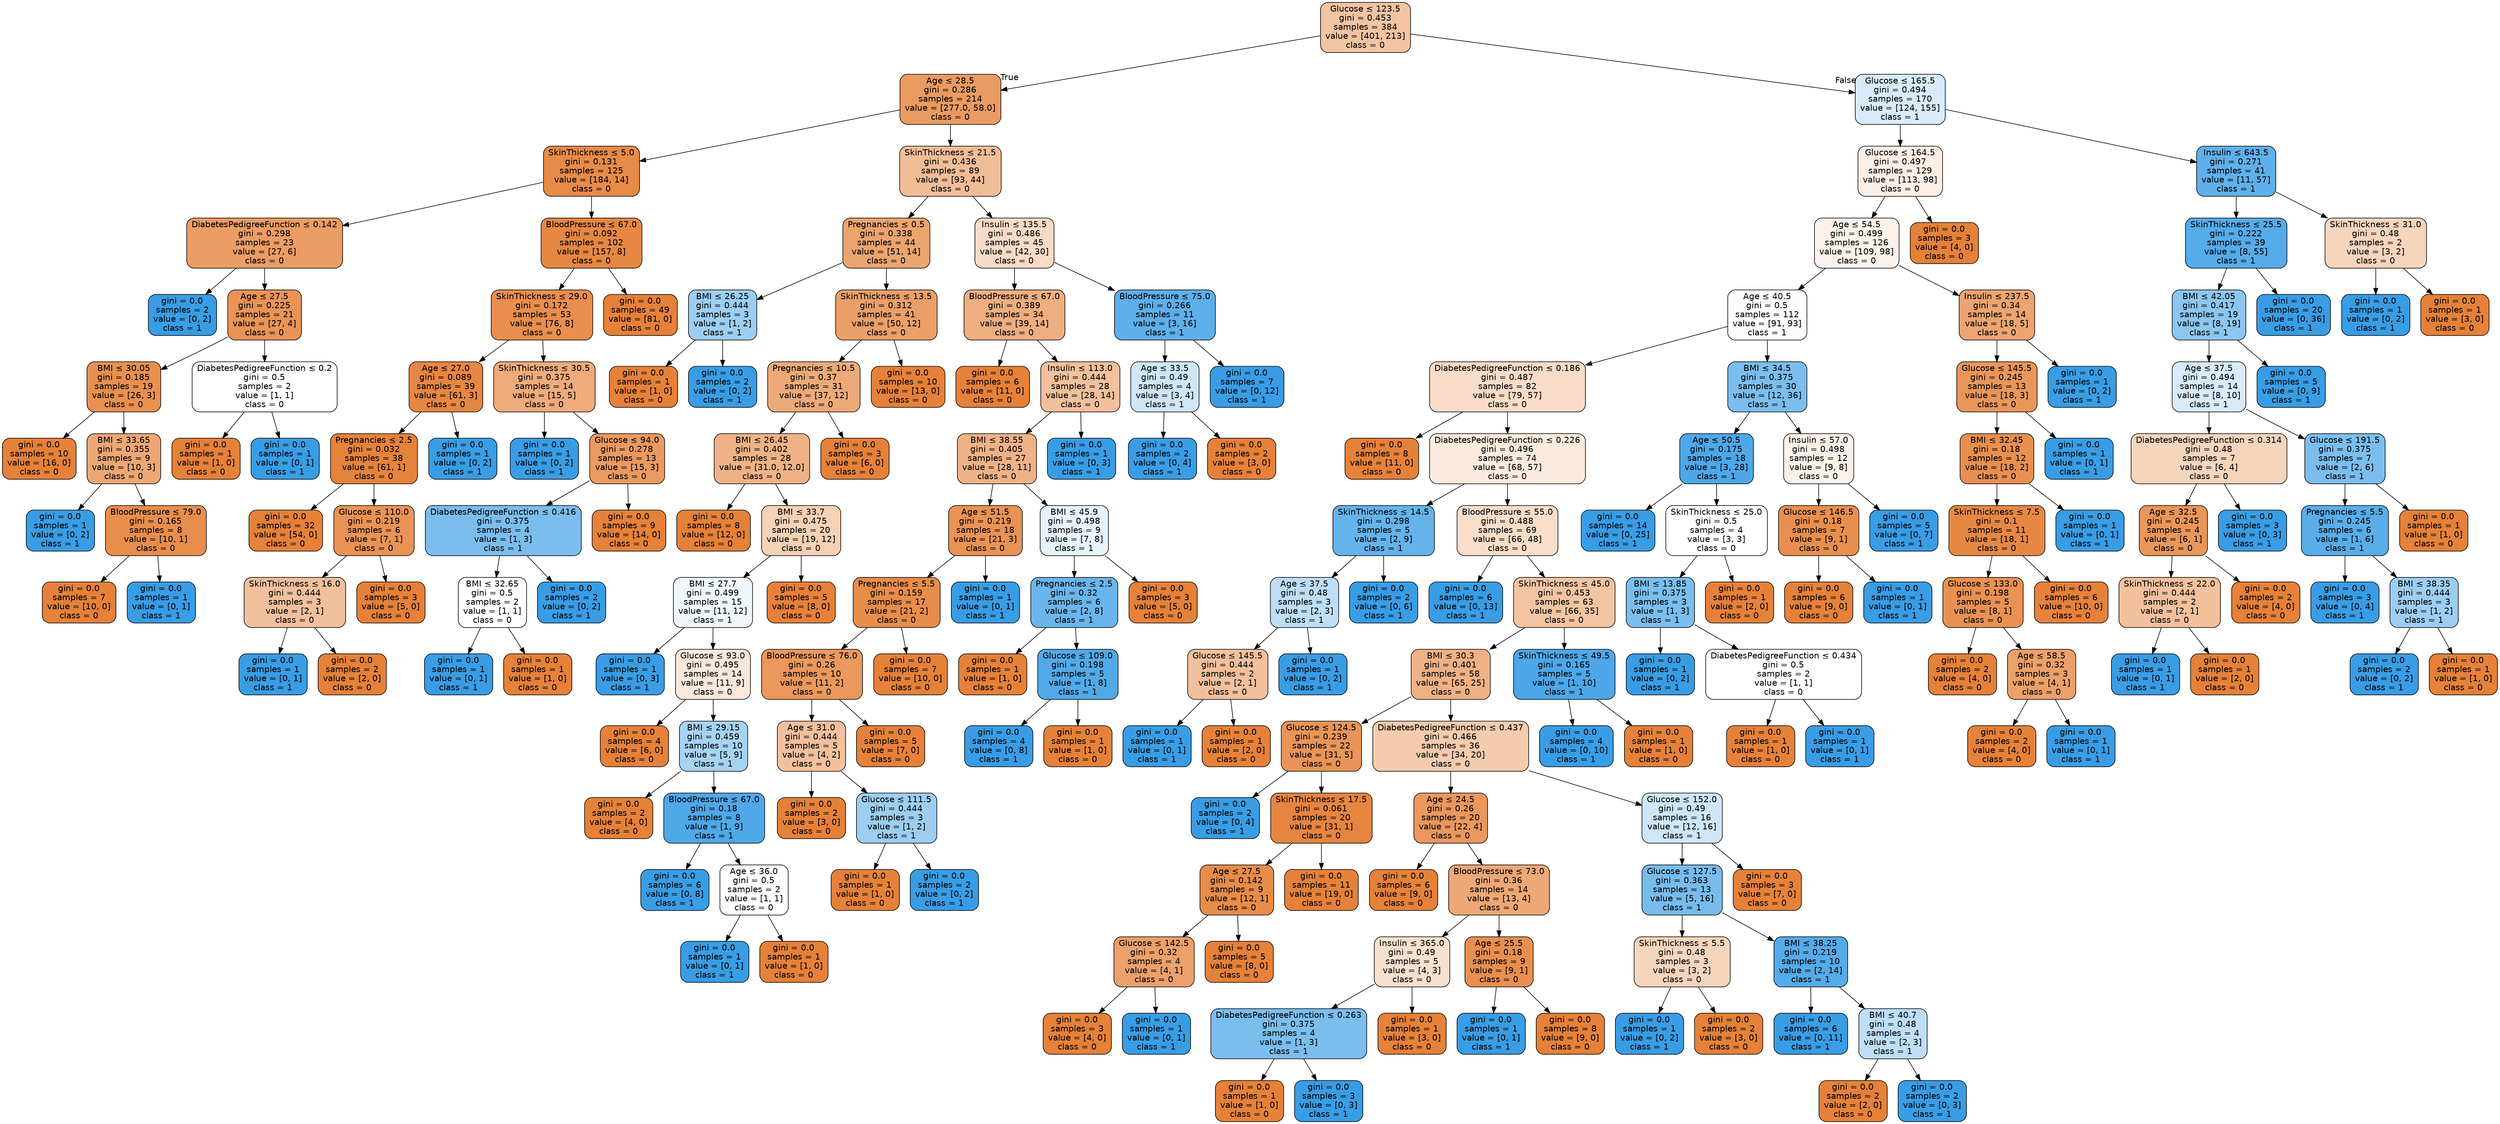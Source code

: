 digraph Tree {
node [shape=box, style="filled, rounded", color="black", fontname="helvetica"] ;
edge [fontname="helvetica"] ;
0 [label=<Glucose &le; 123.5<br/>gini = 0.453<br/>samples = 384<br/>value = [401, 213]<br/>class = 0>, fillcolor="#f3c4a2"] ;
1 [label=<Age &le; 28.5<br/>gini = 0.286<br/>samples = 214<br/>value = [277.0, 58.0]<br/>class = 0>, fillcolor="#ea9b62"] ;
0 -> 1 [labeldistance=2.5, labelangle=45, headlabel="True"] ;
2 [label=<SkinThickness &le; 5.0<br/>gini = 0.131<br/>samples = 125<br/>value = [184, 14]<br/>class = 0>, fillcolor="#e78b48"] ;
1 -> 2 ;
3 [label=<DiabetesPedigreeFunction &le; 0.142<br/>gini = 0.298<br/>samples = 23<br/>value = [27, 6]<br/>class = 0>, fillcolor="#eb9d65"] ;
2 -> 3 ;
4 [label=<gini = 0.0<br/>samples = 2<br/>value = [0, 2]<br/>class = 1>, fillcolor="#399de5"] ;
3 -> 4 ;
5 [label=<Age &le; 27.5<br/>gini = 0.225<br/>samples = 21<br/>value = [27, 4]<br/>class = 0>, fillcolor="#e99456"] ;
3 -> 5 ;
6 [label=<BMI &le; 30.05<br/>gini = 0.185<br/>samples = 19<br/>value = [26, 3]<br/>class = 0>, fillcolor="#e89050"] ;
5 -> 6 ;
7 [label=<gini = 0.0<br/>samples = 10<br/>value = [16, 0]<br/>class = 0>, fillcolor="#e58139"] ;
6 -> 7 ;
8 [label=<BMI &le; 33.65<br/>gini = 0.355<br/>samples = 9<br/>value = [10, 3]<br/>class = 0>, fillcolor="#eda774"] ;
6 -> 8 ;
9 [label=<gini = 0.0<br/>samples = 1<br/>value = [0, 2]<br/>class = 1>, fillcolor="#399de5"] ;
8 -> 9 ;
10 [label=<BloodPressure &le; 79.0<br/>gini = 0.165<br/>samples = 8<br/>value = [10, 1]<br/>class = 0>, fillcolor="#e88e4d"] ;
8 -> 10 ;
11 [label=<gini = 0.0<br/>samples = 7<br/>value = [10, 0]<br/>class = 0>, fillcolor="#e58139"] ;
10 -> 11 ;
12 [label=<gini = 0.0<br/>samples = 1<br/>value = [0, 1]<br/>class = 1>, fillcolor="#399de5"] ;
10 -> 12 ;
13 [label=<DiabetesPedigreeFunction &le; 0.2<br/>gini = 0.5<br/>samples = 2<br/>value = [1, 1]<br/>class = 0>, fillcolor="#ffffff"] ;
5 -> 13 ;
14 [label=<gini = 0.0<br/>samples = 1<br/>value = [1, 0]<br/>class = 0>, fillcolor="#e58139"] ;
13 -> 14 ;
15 [label=<gini = 0.0<br/>samples = 1<br/>value = [0, 1]<br/>class = 1>, fillcolor="#399de5"] ;
13 -> 15 ;
16 [label=<BloodPressure &le; 67.0<br/>gini = 0.092<br/>samples = 102<br/>value = [157, 8]<br/>class = 0>, fillcolor="#e68743"] ;
2 -> 16 ;
17 [label=<SkinThickness &le; 29.0<br/>gini = 0.172<br/>samples = 53<br/>value = [76, 8]<br/>class = 0>, fillcolor="#e88e4e"] ;
16 -> 17 ;
18 [label=<Age &le; 27.0<br/>gini = 0.089<br/>samples = 39<br/>value = [61, 3]<br/>class = 0>, fillcolor="#e68743"] ;
17 -> 18 ;
19 [label=<Pregnancies &le; 2.5<br/>gini = 0.032<br/>samples = 38<br/>value = [61, 1]<br/>class = 0>, fillcolor="#e5833c"] ;
18 -> 19 ;
20 [label=<gini = 0.0<br/>samples = 32<br/>value = [54, 0]<br/>class = 0>, fillcolor="#e58139"] ;
19 -> 20 ;
21 [label=<Glucose &le; 110.0<br/>gini = 0.219<br/>samples = 6<br/>value = [7, 1]<br/>class = 0>, fillcolor="#e99355"] ;
19 -> 21 ;
22 [label=<SkinThickness &le; 16.0<br/>gini = 0.444<br/>samples = 3<br/>value = [2, 1]<br/>class = 0>, fillcolor="#f2c09c"] ;
21 -> 22 ;
23 [label=<gini = 0.0<br/>samples = 1<br/>value = [0, 1]<br/>class = 1>, fillcolor="#399de5"] ;
22 -> 23 ;
24 [label=<gini = 0.0<br/>samples = 2<br/>value = [2, 0]<br/>class = 0>, fillcolor="#e58139"] ;
22 -> 24 ;
25 [label=<gini = 0.0<br/>samples = 3<br/>value = [5, 0]<br/>class = 0>, fillcolor="#e58139"] ;
21 -> 25 ;
26 [label=<gini = 0.0<br/>samples = 1<br/>value = [0, 2]<br/>class = 1>, fillcolor="#399de5"] ;
18 -> 26 ;
27 [label=<SkinThickness &le; 30.5<br/>gini = 0.375<br/>samples = 14<br/>value = [15, 5]<br/>class = 0>, fillcolor="#eeab7b"] ;
17 -> 27 ;
28 [label=<gini = 0.0<br/>samples = 1<br/>value = [0, 2]<br/>class = 1>, fillcolor="#399de5"] ;
27 -> 28 ;
29 [label=<Glucose &le; 94.0<br/>gini = 0.278<br/>samples = 13<br/>value = [15, 3]<br/>class = 0>, fillcolor="#ea9a61"] ;
27 -> 29 ;
30 [label=<DiabetesPedigreeFunction &le; 0.416<br/>gini = 0.375<br/>samples = 4<br/>value = [1, 3]<br/>class = 1>, fillcolor="#7bbeee"] ;
29 -> 30 ;
31 [label=<BMI &le; 32.65<br/>gini = 0.5<br/>samples = 2<br/>value = [1, 1]<br/>class = 0>, fillcolor="#ffffff"] ;
30 -> 31 ;
32 [label=<gini = 0.0<br/>samples = 1<br/>value = [0, 1]<br/>class = 1>, fillcolor="#399de5"] ;
31 -> 32 ;
33 [label=<gini = 0.0<br/>samples = 1<br/>value = [1, 0]<br/>class = 0>, fillcolor="#e58139"] ;
31 -> 33 ;
34 [label=<gini = 0.0<br/>samples = 2<br/>value = [0, 2]<br/>class = 1>, fillcolor="#399de5"] ;
30 -> 34 ;
35 [label=<gini = 0.0<br/>samples = 9<br/>value = [14, 0]<br/>class = 0>, fillcolor="#e58139"] ;
29 -> 35 ;
36 [label=<gini = 0.0<br/>samples = 49<br/>value = [81, 0]<br/>class = 0>, fillcolor="#e58139"] ;
16 -> 36 ;
37 [label=<SkinThickness &le; 21.5<br/>gini = 0.436<br/>samples = 89<br/>value = [93, 44]<br/>class = 0>, fillcolor="#f1bd97"] ;
1 -> 37 ;
38 [label=<Pregnancies &le; 0.5<br/>gini = 0.338<br/>samples = 44<br/>value = [51, 14]<br/>class = 0>, fillcolor="#eca46f"] ;
37 -> 38 ;
39 [label=<BMI &le; 26.25<br/>gini = 0.444<br/>samples = 3<br/>value = [1, 2]<br/>class = 1>, fillcolor="#9ccef2"] ;
38 -> 39 ;
40 [label=<gini = 0.0<br/>samples = 1<br/>value = [1, 0]<br/>class = 0>, fillcolor="#e58139"] ;
39 -> 40 ;
41 [label=<gini = 0.0<br/>samples = 2<br/>value = [0, 2]<br/>class = 1>, fillcolor="#399de5"] ;
39 -> 41 ;
42 [label=<SkinThickness &le; 13.5<br/>gini = 0.312<br/>samples = 41<br/>value = [50, 12]<br/>class = 0>, fillcolor="#eb9f69"] ;
38 -> 42 ;
43 [label=<Pregnancies &le; 10.5<br/>gini = 0.37<br/>samples = 31<br/>value = [37, 12]<br/>class = 0>, fillcolor="#edaa79"] ;
42 -> 43 ;
44 [label=<BMI &le; 26.45<br/>gini = 0.402<br/>samples = 28<br/>value = [31.0, 12.0]<br/>class = 0>, fillcolor="#efb286"] ;
43 -> 44 ;
45 [label=<gini = 0.0<br/>samples = 8<br/>value = [12, 0]<br/>class = 0>, fillcolor="#e58139"] ;
44 -> 45 ;
46 [label=<BMI &le; 33.7<br/>gini = 0.475<br/>samples = 20<br/>value = [19, 12]<br/>class = 0>, fillcolor="#f5d1b6"] ;
44 -> 46 ;
47 [label=<BMI &le; 27.7<br/>gini = 0.499<br/>samples = 15<br/>value = [11, 12]<br/>class = 1>, fillcolor="#eff7fd"] ;
46 -> 47 ;
48 [label=<gini = 0.0<br/>samples = 1<br/>value = [0, 3]<br/>class = 1>, fillcolor="#399de5"] ;
47 -> 48 ;
49 [label=<Glucose &le; 93.0<br/>gini = 0.495<br/>samples = 14<br/>value = [11, 9]<br/>class = 0>, fillcolor="#fae8db"] ;
47 -> 49 ;
50 [label=<gini = 0.0<br/>samples = 4<br/>value = [6, 0]<br/>class = 0>, fillcolor="#e58139"] ;
49 -> 50 ;
51 [label=<BMI &le; 29.15<br/>gini = 0.459<br/>samples = 10<br/>value = [5, 9]<br/>class = 1>, fillcolor="#a7d3f3"] ;
49 -> 51 ;
52 [label=<gini = 0.0<br/>samples = 2<br/>value = [4, 0]<br/>class = 0>, fillcolor="#e58139"] ;
51 -> 52 ;
53 [label=<BloodPressure &le; 67.0<br/>gini = 0.18<br/>samples = 8<br/>value = [1, 9]<br/>class = 1>, fillcolor="#4fa8e8"] ;
51 -> 53 ;
54 [label=<gini = 0.0<br/>samples = 6<br/>value = [0, 8]<br/>class = 1>, fillcolor="#399de5"] ;
53 -> 54 ;
55 [label=<Age &le; 36.0<br/>gini = 0.5<br/>samples = 2<br/>value = [1, 1]<br/>class = 0>, fillcolor="#ffffff"] ;
53 -> 55 ;
56 [label=<gini = 0.0<br/>samples = 1<br/>value = [0, 1]<br/>class = 1>, fillcolor="#399de5"] ;
55 -> 56 ;
57 [label=<gini = 0.0<br/>samples = 1<br/>value = [1, 0]<br/>class = 0>, fillcolor="#e58139"] ;
55 -> 57 ;
58 [label=<gini = 0.0<br/>samples = 5<br/>value = [8, 0]<br/>class = 0>, fillcolor="#e58139"] ;
46 -> 58 ;
59 [label=<gini = 0.0<br/>samples = 3<br/>value = [6, 0]<br/>class = 0>, fillcolor="#e58139"] ;
43 -> 59 ;
60 [label=<gini = 0.0<br/>samples = 10<br/>value = [13, 0]<br/>class = 0>, fillcolor="#e58139"] ;
42 -> 60 ;
61 [label=<Insulin &le; 135.5<br/>gini = 0.486<br/>samples = 45<br/>value = [42, 30]<br/>class = 0>, fillcolor="#f8dbc6"] ;
37 -> 61 ;
62 [label=<BloodPressure &le; 67.0<br/>gini = 0.389<br/>samples = 34<br/>value = [39, 14]<br/>class = 0>, fillcolor="#eeae80"] ;
61 -> 62 ;
63 [label=<gini = 0.0<br/>samples = 6<br/>value = [11, 0]<br/>class = 0>, fillcolor="#e58139"] ;
62 -> 63 ;
64 [label=<Insulin &le; 113.0<br/>gini = 0.444<br/>samples = 28<br/>value = [28, 14]<br/>class = 0>, fillcolor="#f2c09c"] ;
62 -> 64 ;
65 [label=<BMI &le; 38.55<br/>gini = 0.405<br/>samples = 27<br/>value = [28, 11]<br/>class = 0>, fillcolor="#efb287"] ;
64 -> 65 ;
66 [label=<Age &le; 51.5<br/>gini = 0.219<br/>samples = 18<br/>value = [21, 3]<br/>class = 0>, fillcolor="#e99355"] ;
65 -> 66 ;
67 [label=<Pregnancies &le; 5.5<br/>gini = 0.159<br/>samples = 17<br/>value = [21, 2]<br/>class = 0>, fillcolor="#e78d4c"] ;
66 -> 67 ;
68 [label=<BloodPressure &le; 76.0<br/>gini = 0.26<br/>samples = 10<br/>value = [11, 2]<br/>class = 0>, fillcolor="#ea985d"] ;
67 -> 68 ;
69 [label=<Age &le; 31.0<br/>gini = 0.444<br/>samples = 5<br/>value = [4, 2]<br/>class = 0>, fillcolor="#f2c09c"] ;
68 -> 69 ;
70 [label=<gini = 0.0<br/>samples = 2<br/>value = [3, 0]<br/>class = 0>, fillcolor="#e58139"] ;
69 -> 70 ;
71 [label=<Glucose &le; 111.5<br/>gini = 0.444<br/>samples = 3<br/>value = [1, 2]<br/>class = 1>, fillcolor="#9ccef2"] ;
69 -> 71 ;
72 [label=<gini = 0.0<br/>samples = 1<br/>value = [1, 0]<br/>class = 0>, fillcolor="#e58139"] ;
71 -> 72 ;
73 [label=<gini = 0.0<br/>samples = 2<br/>value = [0, 2]<br/>class = 1>, fillcolor="#399de5"] ;
71 -> 73 ;
74 [label=<gini = 0.0<br/>samples = 5<br/>value = [7, 0]<br/>class = 0>, fillcolor="#e58139"] ;
68 -> 74 ;
75 [label=<gini = 0.0<br/>samples = 7<br/>value = [10, 0]<br/>class = 0>, fillcolor="#e58139"] ;
67 -> 75 ;
76 [label=<gini = 0.0<br/>samples = 1<br/>value = [0, 1]<br/>class = 1>, fillcolor="#399de5"] ;
66 -> 76 ;
77 [label=<BMI &le; 45.9<br/>gini = 0.498<br/>samples = 9<br/>value = [7, 8]<br/>class = 1>, fillcolor="#e6f3fc"] ;
65 -> 77 ;
78 [label=<Pregnancies &le; 2.5<br/>gini = 0.32<br/>samples = 6<br/>value = [2, 8]<br/>class = 1>, fillcolor="#6ab6ec"] ;
77 -> 78 ;
79 [label=<gini = 0.0<br/>samples = 1<br/>value = [1, 0]<br/>class = 0>, fillcolor="#e58139"] ;
78 -> 79 ;
80 [label=<Glucose &le; 109.0<br/>gini = 0.198<br/>samples = 5<br/>value = [1, 8]<br/>class = 1>, fillcolor="#52a9e8"] ;
78 -> 80 ;
81 [label=<gini = 0.0<br/>samples = 4<br/>value = [0, 8]<br/>class = 1>, fillcolor="#399de5"] ;
80 -> 81 ;
82 [label=<gini = 0.0<br/>samples = 1<br/>value = [1, 0]<br/>class = 0>, fillcolor="#e58139"] ;
80 -> 82 ;
83 [label=<gini = 0.0<br/>samples = 3<br/>value = [5, 0]<br/>class = 0>, fillcolor="#e58139"] ;
77 -> 83 ;
84 [label=<gini = 0.0<br/>samples = 1<br/>value = [0, 3]<br/>class = 1>, fillcolor="#399de5"] ;
64 -> 84 ;
85 [label=<BloodPressure &le; 75.0<br/>gini = 0.266<br/>samples = 11<br/>value = [3, 16]<br/>class = 1>, fillcolor="#5eafea"] ;
61 -> 85 ;
86 [label=<Age &le; 33.5<br/>gini = 0.49<br/>samples = 4<br/>value = [3, 4]<br/>class = 1>, fillcolor="#cee6f8"] ;
85 -> 86 ;
87 [label=<gini = 0.0<br/>samples = 2<br/>value = [0, 4]<br/>class = 1>, fillcolor="#399de5"] ;
86 -> 87 ;
88 [label=<gini = 0.0<br/>samples = 2<br/>value = [3, 0]<br/>class = 0>, fillcolor="#e58139"] ;
86 -> 88 ;
89 [label=<gini = 0.0<br/>samples = 7<br/>value = [0, 12]<br/>class = 1>, fillcolor="#399de5"] ;
85 -> 89 ;
90 [label=<Glucose &le; 165.5<br/>gini = 0.494<br/>samples = 170<br/>value = [124, 155]<br/>class = 1>, fillcolor="#d7ebfa"] ;
0 -> 90 [labeldistance=2.5, labelangle=-45, headlabel="False"] ;
91 [label=<Glucose &le; 164.5<br/>gini = 0.497<br/>samples = 129<br/>value = [113, 98]<br/>class = 0>, fillcolor="#fceee5"] ;
90 -> 91 ;
92 [label=<Age &le; 54.5<br/>gini = 0.499<br/>samples = 126<br/>value = [109, 98]<br/>class = 0>, fillcolor="#fcf2eb"] ;
91 -> 92 ;
93 [label=<Age &le; 40.5<br/>gini = 0.5<br/>samples = 112<br/>value = [91, 93]<br/>class = 1>, fillcolor="#fbfdfe"] ;
92 -> 93 ;
94 [label=<DiabetesPedigreeFunction &le; 0.186<br/>gini = 0.487<br/>samples = 82<br/>value = [79, 57]<br/>class = 0>, fillcolor="#f8dcc8"] ;
93 -> 94 ;
95 [label=<gini = 0.0<br/>samples = 8<br/>value = [11, 0]<br/>class = 0>, fillcolor="#e58139"] ;
94 -> 95 ;
96 [label=<DiabetesPedigreeFunction &le; 0.226<br/>gini = 0.496<br/>samples = 74<br/>value = [68, 57]<br/>class = 0>, fillcolor="#fbebdf"] ;
94 -> 96 ;
97 [label=<SkinThickness &le; 14.5<br/>gini = 0.298<br/>samples = 5<br/>value = [2, 9]<br/>class = 1>, fillcolor="#65b3eb"] ;
96 -> 97 ;
98 [label=<Age &le; 37.5<br/>gini = 0.48<br/>samples = 3<br/>value = [2, 3]<br/>class = 1>, fillcolor="#bddef6"] ;
97 -> 98 ;
99 [label=<Glucose &le; 145.5<br/>gini = 0.444<br/>samples = 2<br/>value = [2, 1]<br/>class = 0>, fillcolor="#f2c09c"] ;
98 -> 99 ;
100 [label=<gini = 0.0<br/>samples = 1<br/>value = [0, 1]<br/>class = 1>, fillcolor="#399de5"] ;
99 -> 100 ;
101 [label=<gini = 0.0<br/>samples = 1<br/>value = [2, 0]<br/>class = 0>, fillcolor="#e58139"] ;
99 -> 101 ;
102 [label=<gini = 0.0<br/>samples = 1<br/>value = [0, 2]<br/>class = 1>, fillcolor="#399de5"] ;
98 -> 102 ;
103 [label=<gini = 0.0<br/>samples = 2<br/>value = [0, 6]<br/>class = 1>, fillcolor="#399de5"] ;
97 -> 103 ;
104 [label=<BloodPressure &le; 55.0<br/>gini = 0.488<br/>samples = 69<br/>value = [66, 48]<br/>class = 0>, fillcolor="#f8ddc9"] ;
96 -> 104 ;
105 [label=<gini = 0.0<br/>samples = 6<br/>value = [0, 13]<br/>class = 1>, fillcolor="#399de5"] ;
104 -> 105 ;
106 [label=<SkinThickness &le; 45.0<br/>gini = 0.453<br/>samples = 63<br/>value = [66, 35]<br/>class = 0>, fillcolor="#f3c4a2"] ;
104 -> 106 ;
107 [label=<BMI &le; 30.3<br/>gini = 0.401<br/>samples = 58<br/>value = [65, 25]<br/>class = 0>, fillcolor="#efb185"] ;
106 -> 107 ;
108 [label=<Glucose &le; 124.5<br/>gini = 0.239<br/>samples = 22<br/>value = [31, 5]<br/>class = 0>, fillcolor="#e99559"] ;
107 -> 108 ;
109 [label=<gini = 0.0<br/>samples = 2<br/>value = [0, 4]<br/>class = 1>, fillcolor="#399de5"] ;
108 -> 109 ;
110 [label=<SkinThickness &le; 17.5<br/>gini = 0.061<br/>samples = 20<br/>value = [31, 1]<br/>class = 0>, fillcolor="#e6853f"] ;
108 -> 110 ;
111 [label=<Age &le; 27.5<br/>gini = 0.142<br/>samples = 9<br/>value = [12, 1]<br/>class = 0>, fillcolor="#e78c49"] ;
110 -> 111 ;
112 [label=<Glucose &le; 142.5<br/>gini = 0.32<br/>samples = 4<br/>value = [4, 1]<br/>class = 0>, fillcolor="#eca06a"] ;
111 -> 112 ;
113 [label=<gini = 0.0<br/>samples = 3<br/>value = [4, 0]<br/>class = 0>, fillcolor="#e58139"] ;
112 -> 113 ;
114 [label=<gini = 0.0<br/>samples = 1<br/>value = [0, 1]<br/>class = 1>, fillcolor="#399de5"] ;
112 -> 114 ;
115 [label=<gini = 0.0<br/>samples = 5<br/>value = [8, 0]<br/>class = 0>, fillcolor="#e58139"] ;
111 -> 115 ;
116 [label=<gini = 0.0<br/>samples = 11<br/>value = [19, 0]<br/>class = 0>, fillcolor="#e58139"] ;
110 -> 116 ;
117 [label=<DiabetesPedigreeFunction &le; 0.437<br/>gini = 0.466<br/>samples = 36<br/>value = [34, 20]<br/>class = 0>, fillcolor="#f4cbad"] ;
107 -> 117 ;
118 [label=<Age &le; 24.5<br/>gini = 0.26<br/>samples = 20<br/>value = [22, 4]<br/>class = 0>, fillcolor="#ea985d"] ;
117 -> 118 ;
119 [label=<gini = 0.0<br/>samples = 6<br/>value = [9, 0]<br/>class = 0>, fillcolor="#e58139"] ;
118 -> 119 ;
120 [label=<BloodPressure &le; 73.0<br/>gini = 0.36<br/>samples = 14<br/>value = [13, 4]<br/>class = 0>, fillcolor="#eda876"] ;
118 -> 120 ;
121 [label=<Insulin &le; 365.0<br/>gini = 0.49<br/>samples = 5<br/>value = [4, 3]<br/>class = 0>, fillcolor="#f8e0ce"] ;
120 -> 121 ;
122 [label=<DiabetesPedigreeFunction &le; 0.263<br/>gini = 0.375<br/>samples = 4<br/>value = [1, 3]<br/>class = 1>, fillcolor="#7bbeee"] ;
121 -> 122 ;
123 [label=<gini = 0.0<br/>samples = 1<br/>value = [1, 0]<br/>class = 0>, fillcolor="#e58139"] ;
122 -> 123 ;
124 [label=<gini = 0.0<br/>samples = 3<br/>value = [0, 3]<br/>class = 1>, fillcolor="#399de5"] ;
122 -> 124 ;
125 [label=<gini = 0.0<br/>samples = 1<br/>value = [3, 0]<br/>class = 0>, fillcolor="#e58139"] ;
121 -> 125 ;
126 [label=<Age &le; 25.5<br/>gini = 0.18<br/>samples = 9<br/>value = [9, 1]<br/>class = 0>, fillcolor="#e88f4f"] ;
120 -> 126 ;
127 [label=<gini = 0.0<br/>samples = 1<br/>value = [0, 1]<br/>class = 1>, fillcolor="#399de5"] ;
126 -> 127 ;
128 [label=<gini = 0.0<br/>samples = 8<br/>value = [9, 0]<br/>class = 0>, fillcolor="#e58139"] ;
126 -> 128 ;
129 [label=<Glucose &le; 152.0<br/>gini = 0.49<br/>samples = 16<br/>value = [12, 16]<br/>class = 1>, fillcolor="#cee6f8"] ;
117 -> 129 ;
130 [label=<Glucose &le; 127.5<br/>gini = 0.363<br/>samples = 13<br/>value = [5, 16]<br/>class = 1>, fillcolor="#77bced"] ;
129 -> 130 ;
131 [label=<SkinThickness &le; 5.5<br/>gini = 0.48<br/>samples = 3<br/>value = [3, 2]<br/>class = 0>, fillcolor="#f6d5bd"] ;
130 -> 131 ;
132 [label=<gini = 0.0<br/>samples = 1<br/>value = [0, 2]<br/>class = 1>, fillcolor="#399de5"] ;
131 -> 132 ;
133 [label=<gini = 0.0<br/>samples = 2<br/>value = [3, 0]<br/>class = 0>, fillcolor="#e58139"] ;
131 -> 133 ;
134 [label=<BMI &le; 38.25<br/>gini = 0.219<br/>samples = 10<br/>value = [2, 14]<br/>class = 1>, fillcolor="#55abe9"] ;
130 -> 134 ;
135 [label=<gini = 0.0<br/>samples = 6<br/>value = [0, 11]<br/>class = 1>, fillcolor="#399de5"] ;
134 -> 135 ;
136 [label=<BMI &le; 40.7<br/>gini = 0.48<br/>samples = 4<br/>value = [2, 3]<br/>class = 1>, fillcolor="#bddef6"] ;
134 -> 136 ;
137 [label=<gini = 0.0<br/>samples = 2<br/>value = [2, 0]<br/>class = 0>, fillcolor="#e58139"] ;
136 -> 137 ;
138 [label=<gini = 0.0<br/>samples = 2<br/>value = [0, 3]<br/>class = 1>, fillcolor="#399de5"] ;
136 -> 138 ;
139 [label=<gini = 0.0<br/>samples = 3<br/>value = [7, 0]<br/>class = 0>, fillcolor="#e58139"] ;
129 -> 139 ;
140 [label=<SkinThickness &le; 49.5<br/>gini = 0.165<br/>samples = 5<br/>value = [1, 10]<br/>class = 1>, fillcolor="#4da7e8"] ;
106 -> 140 ;
141 [label=<gini = 0.0<br/>samples = 4<br/>value = [0, 10]<br/>class = 1>, fillcolor="#399de5"] ;
140 -> 141 ;
142 [label=<gini = 0.0<br/>samples = 1<br/>value = [1, 0]<br/>class = 0>, fillcolor="#e58139"] ;
140 -> 142 ;
143 [label=<BMI &le; 34.5<br/>gini = 0.375<br/>samples = 30<br/>value = [12, 36]<br/>class = 1>, fillcolor="#7bbeee"] ;
93 -> 143 ;
144 [label=<Age &le; 50.5<br/>gini = 0.175<br/>samples = 18<br/>value = [3, 28]<br/>class = 1>, fillcolor="#4ea8e8"] ;
143 -> 144 ;
145 [label=<gini = 0.0<br/>samples = 14<br/>value = [0, 25]<br/>class = 1>, fillcolor="#399de5"] ;
144 -> 145 ;
146 [label=<SkinThickness &le; 25.0<br/>gini = 0.5<br/>samples = 4<br/>value = [3, 3]<br/>class = 0>, fillcolor="#ffffff"] ;
144 -> 146 ;
147 [label=<BMI &le; 13.85<br/>gini = 0.375<br/>samples = 3<br/>value = [1, 3]<br/>class = 1>, fillcolor="#7bbeee"] ;
146 -> 147 ;
148 [label=<gini = 0.0<br/>samples = 1<br/>value = [0, 2]<br/>class = 1>, fillcolor="#399de5"] ;
147 -> 148 ;
149 [label=<DiabetesPedigreeFunction &le; 0.434<br/>gini = 0.5<br/>samples = 2<br/>value = [1, 1]<br/>class = 0>, fillcolor="#ffffff"] ;
147 -> 149 ;
150 [label=<gini = 0.0<br/>samples = 1<br/>value = [1, 0]<br/>class = 0>, fillcolor="#e58139"] ;
149 -> 150 ;
151 [label=<gini = 0.0<br/>samples = 1<br/>value = [0, 1]<br/>class = 1>, fillcolor="#399de5"] ;
149 -> 151 ;
152 [label=<gini = 0.0<br/>samples = 1<br/>value = [2, 0]<br/>class = 0>, fillcolor="#e58139"] ;
146 -> 152 ;
153 [label=<Insulin &le; 57.0<br/>gini = 0.498<br/>samples = 12<br/>value = [9, 8]<br/>class = 0>, fillcolor="#fcf1e9"] ;
143 -> 153 ;
154 [label=<Glucose &le; 146.5<br/>gini = 0.18<br/>samples = 7<br/>value = [9, 1]<br/>class = 0>, fillcolor="#e88f4f"] ;
153 -> 154 ;
155 [label=<gini = 0.0<br/>samples = 6<br/>value = [9, 0]<br/>class = 0>, fillcolor="#e58139"] ;
154 -> 155 ;
156 [label=<gini = 0.0<br/>samples = 1<br/>value = [0, 1]<br/>class = 1>, fillcolor="#399de5"] ;
154 -> 156 ;
157 [label=<gini = 0.0<br/>samples = 5<br/>value = [0, 7]<br/>class = 1>, fillcolor="#399de5"] ;
153 -> 157 ;
158 [label=<Insulin &le; 237.5<br/>gini = 0.34<br/>samples = 14<br/>value = [18, 5]<br/>class = 0>, fillcolor="#eca470"] ;
92 -> 158 ;
159 [label=<Glucose &le; 145.5<br/>gini = 0.245<br/>samples = 13<br/>value = [18, 3]<br/>class = 0>, fillcolor="#e9965a"] ;
158 -> 159 ;
160 [label=<BMI &le; 32.45<br/>gini = 0.18<br/>samples = 12<br/>value = [18, 2]<br/>class = 0>, fillcolor="#e88f4f"] ;
159 -> 160 ;
161 [label=<SkinThickness &le; 7.5<br/>gini = 0.1<br/>samples = 11<br/>value = [18, 1]<br/>class = 0>, fillcolor="#e68844"] ;
160 -> 161 ;
162 [label=<Glucose &le; 133.0<br/>gini = 0.198<br/>samples = 5<br/>value = [8, 1]<br/>class = 0>, fillcolor="#e89152"] ;
161 -> 162 ;
163 [label=<gini = 0.0<br/>samples = 2<br/>value = [4, 0]<br/>class = 0>, fillcolor="#e58139"] ;
162 -> 163 ;
164 [label=<Age &le; 58.5<br/>gini = 0.32<br/>samples = 3<br/>value = [4, 1]<br/>class = 0>, fillcolor="#eca06a"] ;
162 -> 164 ;
165 [label=<gini = 0.0<br/>samples = 2<br/>value = [4, 0]<br/>class = 0>, fillcolor="#e58139"] ;
164 -> 165 ;
166 [label=<gini = 0.0<br/>samples = 1<br/>value = [0, 1]<br/>class = 1>, fillcolor="#399de5"] ;
164 -> 166 ;
167 [label=<gini = 0.0<br/>samples = 6<br/>value = [10, 0]<br/>class = 0>, fillcolor="#e58139"] ;
161 -> 167 ;
168 [label=<gini = 0.0<br/>samples = 1<br/>value = [0, 1]<br/>class = 1>, fillcolor="#399de5"] ;
160 -> 168 ;
169 [label=<gini = 0.0<br/>samples = 1<br/>value = [0, 1]<br/>class = 1>, fillcolor="#399de5"] ;
159 -> 169 ;
170 [label=<gini = 0.0<br/>samples = 1<br/>value = [0, 2]<br/>class = 1>, fillcolor="#399de5"] ;
158 -> 170 ;
171 [label=<gini = 0.0<br/>samples = 3<br/>value = [4, 0]<br/>class = 0>, fillcolor="#e58139"] ;
91 -> 171 ;
172 [label=<Insulin &le; 643.5<br/>gini = 0.271<br/>samples = 41<br/>value = [11, 57]<br/>class = 1>, fillcolor="#5fb0ea"] ;
90 -> 172 ;
173 [label=<SkinThickness &le; 25.5<br/>gini = 0.222<br/>samples = 39<br/>value = [8, 55]<br/>class = 1>, fillcolor="#56abe9"] ;
172 -> 173 ;
174 [label=<BMI &le; 42.05<br/>gini = 0.417<br/>samples = 19<br/>value = [8, 19]<br/>class = 1>, fillcolor="#8cc6f0"] ;
173 -> 174 ;
175 [label=<Age &le; 37.5<br/>gini = 0.494<br/>samples = 14<br/>value = [8, 10]<br/>class = 1>, fillcolor="#d7ebfa"] ;
174 -> 175 ;
176 [label=<DiabetesPedigreeFunction &le; 0.314<br/>gini = 0.48<br/>samples = 7<br/>value = [6, 4]<br/>class = 0>, fillcolor="#f6d5bd"] ;
175 -> 176 ;
177 [label=<Age &le; 32.5<br/>gini = 0.245<br/>samples = 4<br/>value = [6, 1]<br/>class = 0>, fillcolor="#e9965a"] ;
176 -> 177 ;
178 [label=<SkinThickness &le; 22.0<br/>gini = 0.444<br/>samples = 2<br/>value = [2, 1]<br/>class = 0>, fillcolor="#f2c09c"] ;
177 -> 178 ;
179 [label=<gini = 0.0<br/>samples = 1<br/>value = [0, 1]<br/>class = 1>, fillcolor="#399de5"] ;
178 -> 179 ;
180 [label=<gini = 0.0<br/>samples = 1<br/>value = [2, 0]<br/>class = 0>, fillcolor="#e58139"] ;
178 -> 180 ;
181 [label=<gini = 0.0<br/>samples = 2<br/>value = [4, 0]<br/>class = 0>, fillcolor="#e58139"] ;
177 -> 181 ;
182 [label=<gini = 0.0<br/>samples = 3<br/>value = [0, 3]<br/>class = 1>, fillcolor="#399de5"] ;
176 -> 182 ;
183 [label=<Glucose &le; 191.5<br/>gini = 0.375<br/>samples = 7<br/>value = [2, 6]<br/>class = 1>, fillcolor="#7bbeee"] ;
175 -> 183 ;
184 [label=<Pregnancies &le; 5.5<br/>gini = 0.245<br/>samples = 6<br/>value = [1, 6]<br/>class = 1>, fillcolor="#5aade9"] ;
183 -> 184 ;
185 [label=<gini = 0.0<br/>samples = 3<br/>value = [0, 4]<br/>class = 1>, fillcolor="#399de5"] ;
184 -> 185 ;
186 [label=<BMI &le; 38.35<br/>gini = 0.444<br/>samples = 3<br/>value = [1, 2]<br/>class = 1>, fillcolor="#9ccef2"] ;
184 -> 186 ;
187 [label=<gini = 0.0<br/>samples = 2<br/>value = [0, 2]<br/>class = 1>, fillcolor="#399de5"] ;
186 -> 187 ;
188 [label=<gini = 0.0<br/>samples = 1<br/>value = [1, 0]<br/>class = 0>, fillcolor="#e58139"] ;
186 -> 188 ;
189 [label=<gini = 0.0<br/>samples = 1<br/>value = [1, 0]<br/>class = 0>, fillcolor="#e58139"] ;
183 -> 189 ;
190 [label=<gini = 0.0<br/>samples = 5<br/>value = [0, 9]<br/>class = 1>, fillcolor="#399de5"] ;
174 -> 190 ;
191 [label=<gini = 0.0<br/>samples = 20<br/>value = [0, 36]<br/>class = 1>, fillcolor="#399de5"] ;
173 -> 191 ;
192 [label=<SkinThickness &le; 31.0<br/>gini = 0.48<br/>samples = 2<br/>value = [3, 2]<br/>class = 0>, fillcolor="#f6d5bd"] ;
172 -> 192 ;
193 [label=<gini = 0.0<br/>samples = 1<br/>value = [0, 2]<br/>class = 1>, fillcolor="#399de5"] ;
192 -> 193 ;
194 [label=<gini = 0.0<br/>samples = 1<br/>value = [3, 0]<br/>class = 0>, fillcolor="#e58139"] ;
192 -> 194 ;
}